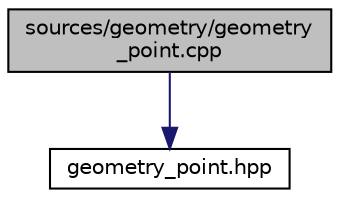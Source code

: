 digraph "sources/geometry/geometry_point.cpp"
{
 // LATEX_PDF_SIZE
  edge [fontname="Helvetica",fontsize="10",labelfontname="Helvetica",labelfontsize="10"];
  node [fontname="Helvetica",fontsize="10",shape=record];
  Node1 [label="sources/geometry/geometry\l_point.cpp",height=0.2,width=0.4,color="black", fillcolor="grey75", style="filled", fontcolor="black",tooltip=" "];
  Node1 -> Node2 [color="midnightblue",fontsize="10",style="solid",fontname="Helvetica"];
  Node2 [label="geometry_point.hpp",height=0.2,width=0.4,color="black", fillcolor="white", style="filled",URL="$geometry__point_8hpp.html",tooltip=" "];
}
